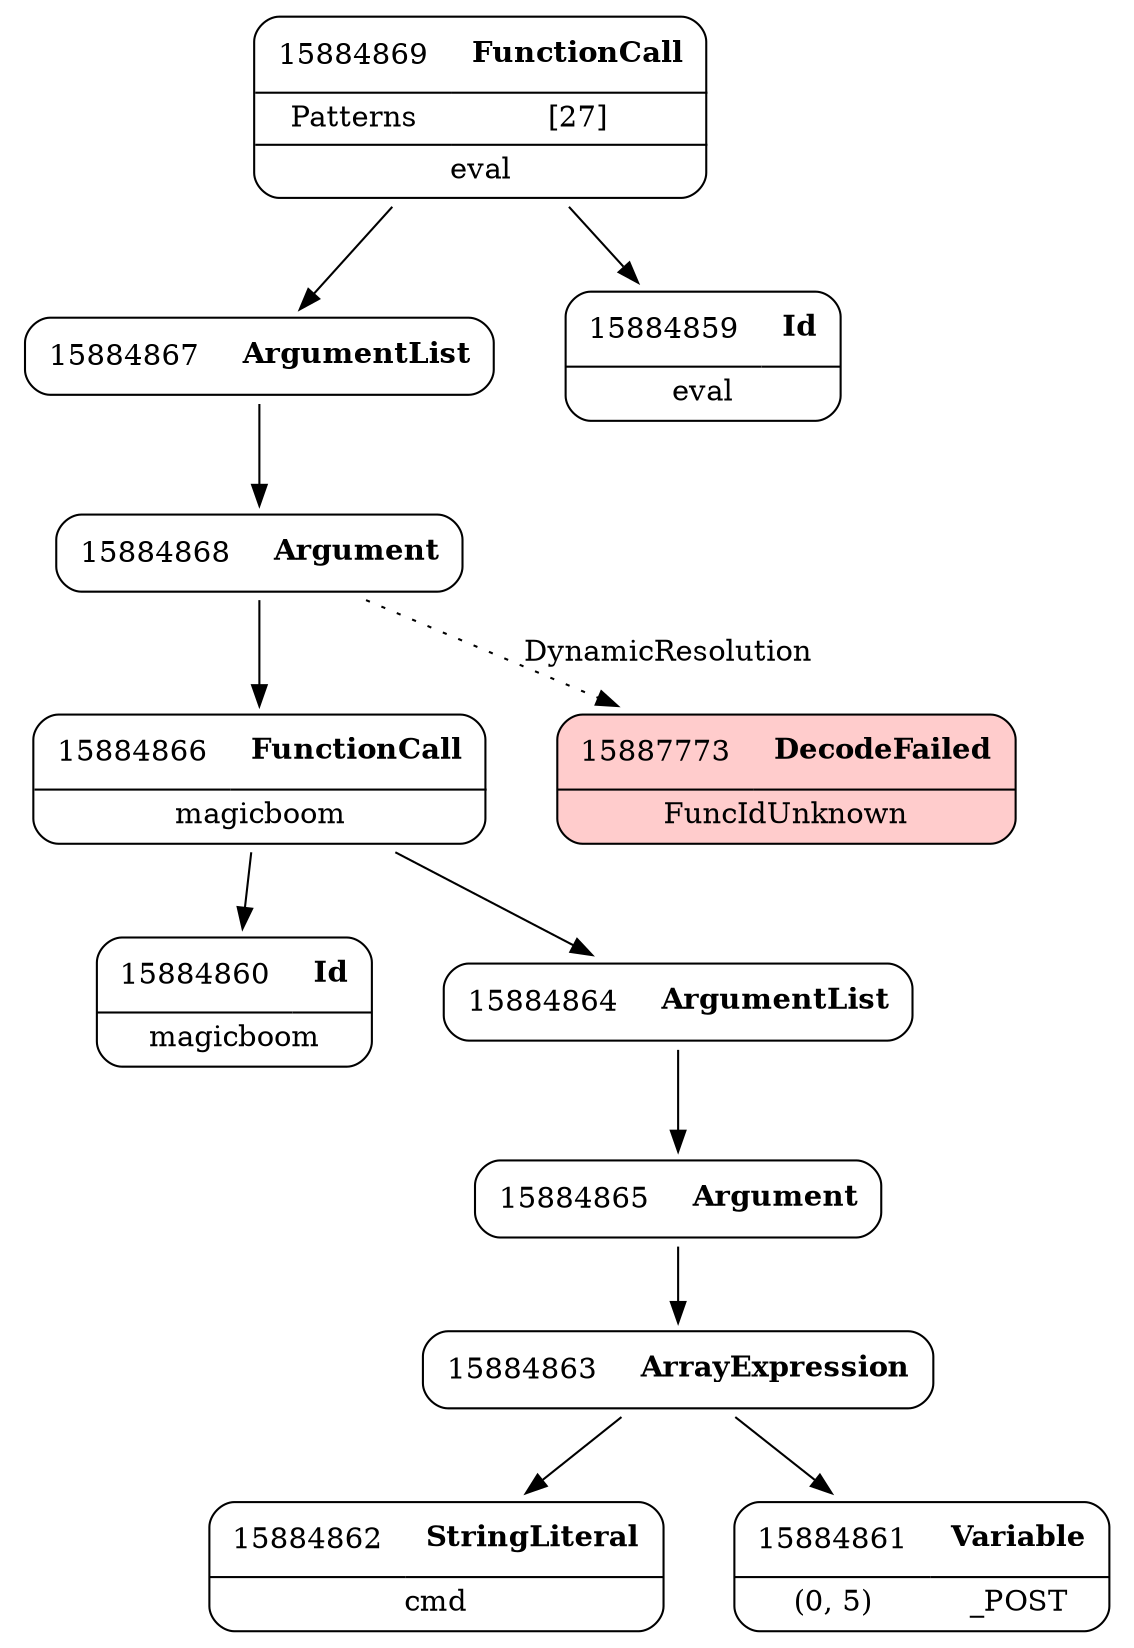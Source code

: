 digraph ast {
node [shape=none];
15884866 [label=<<TABLE border='1' cellspacing='0' cellpadding='10' style='rounded' ><TR><TD border='0'>15884866</TD><TD border='0'><B>FunctionCall</B></TD></TR><HR/><TR><TD border='0' cellpadding='5' colspan='2'>magicboom</TD></TR></TABLE>>];
15884866 -> 15884860 [weight=2];
15884866 -> 15884864 [weight=2];
15884867 [label=<<TABLE border='1' cellspacing='0' cellpadding='10' style='rounded' ><TR><TD border='0'>15884867</TD><TD border='0'><B>ArgumentList</B></TD></TR></TABLE>>];
15884867 -> 15884868 [weight=2];
15884864 [label=<<TABLE border='1' cellspacing='0' cellpadding='10' style='rounded' ><TR><TD border='0'>15884864</TD><TD border='0'><B>ArgumentList</B></TD></TR></TABLE>>];
15884864 -> 15884865 [weight=2];
15884865 [label=<<TABLE border='1' cellspacing='0' cellpadding='10' style='rounded' ><TR><TD border='0'>15884865</TD><TD border='0'><B>Argument</B></TD></TR></TABLE>>];
15884865 -> 15884863 [weight=2];
15884868 [label=<<TABLE border='1' cellspacing='0' cellpadding='10' style='rounded' ><TR><TD border='0'>15884868</TD><TD border='0'><B>Argument</B></TD></TR></TABLE>>];
15884868 -> 15884866 [weight=2];
15884868 -> 15887773 [style=dotted,label=DynamicResolution];
15884869 [label=<<TABLE border='1' cellspacing='0' cellpadding='10' style='rounded' ><TR><TD border='0'>15884869</TD><TD border='0'><B>FunctionCall</B></TD></TR><HR/><TR><TD border='0' cellpadding='5'>Patterns</TD><TD border='0' cellpadding='5'>[27]</TD></TR><HR/><TR><TD border='0' cellpadding='5' colspan='2'>eval</TD></TR></TABLE>>];
15884869 -> 15884859 [weight=2];
15884869 -> 15884867 [weight=2];
15884859 [label=<<TABLE border='1' cellspacing='0' cellpadding='10' style='rounded' ><TR><TD border='0'>15884859</TD><TD border='0'><B>Id</B></TD></TR><HR/><TR><TD border='0' cellpadding='5' colspan='2'>eval</TD></TR></TABLE>>];
15884862 [label=<<TABLE border='1' cellspacing='0' cellpadding='10' style='rounded' ><TR><TD border='0'>15884862</TD><TD border='0'><B>StringLiteral</B></TD></TR><HR/><TR><TD border='0' cellpadding='5' colspan='2'>cmd</TD></TR></TABLE>>];
15884863 [label=<<TABLE border='1' cellspacing='0' cellpadding='10' style='rounded' ><TR><TD border='0'>15884863</TD><TD border='0'><B>ArrayExpression</B></TD></TR></TABLE>>];
15884863 -> 15884861 [weight=2];
15884863 -> 15884862 [weight=2];
15884860 [label=<<TABLE border='1' cellspacing='0' cellpadding='10' style='rounded' ><TR><TD border='0'>15884860</TD><TD border='0'><B>Id</B></TD></TR><HR/><TR><TD border='0' cellpadding='5' colspan='2'>magicboom</TD></TR></TABLE>>];
15884861 [label=<<TABLE border='1' cellspacing='0' cellpadding='10' style='rounded' ><TR><TD border='0'>15884861</TD><TD border='0'><B>Variable</B></TD></TR><HR/><TR><TD border='0' cellpadding='5'>(0, 5)</TD><TD border='0' cellpadding='5'>_POST</TD></TR></TABLE>>];
15887773 [label=<<TABLE border='1' cellspacing='0' cellpadding='10' style='rounded' bgcolor='#FFCCCC' ><TR><TD border='0'>15887773</TD><TD border='0'><B>DecodeFailed</B></TD></TR><HR/><TR><TD border='0' cellpadding='5' colspan='2'>FuncIdUnknown</TD></TR></TABLE>>];
}
